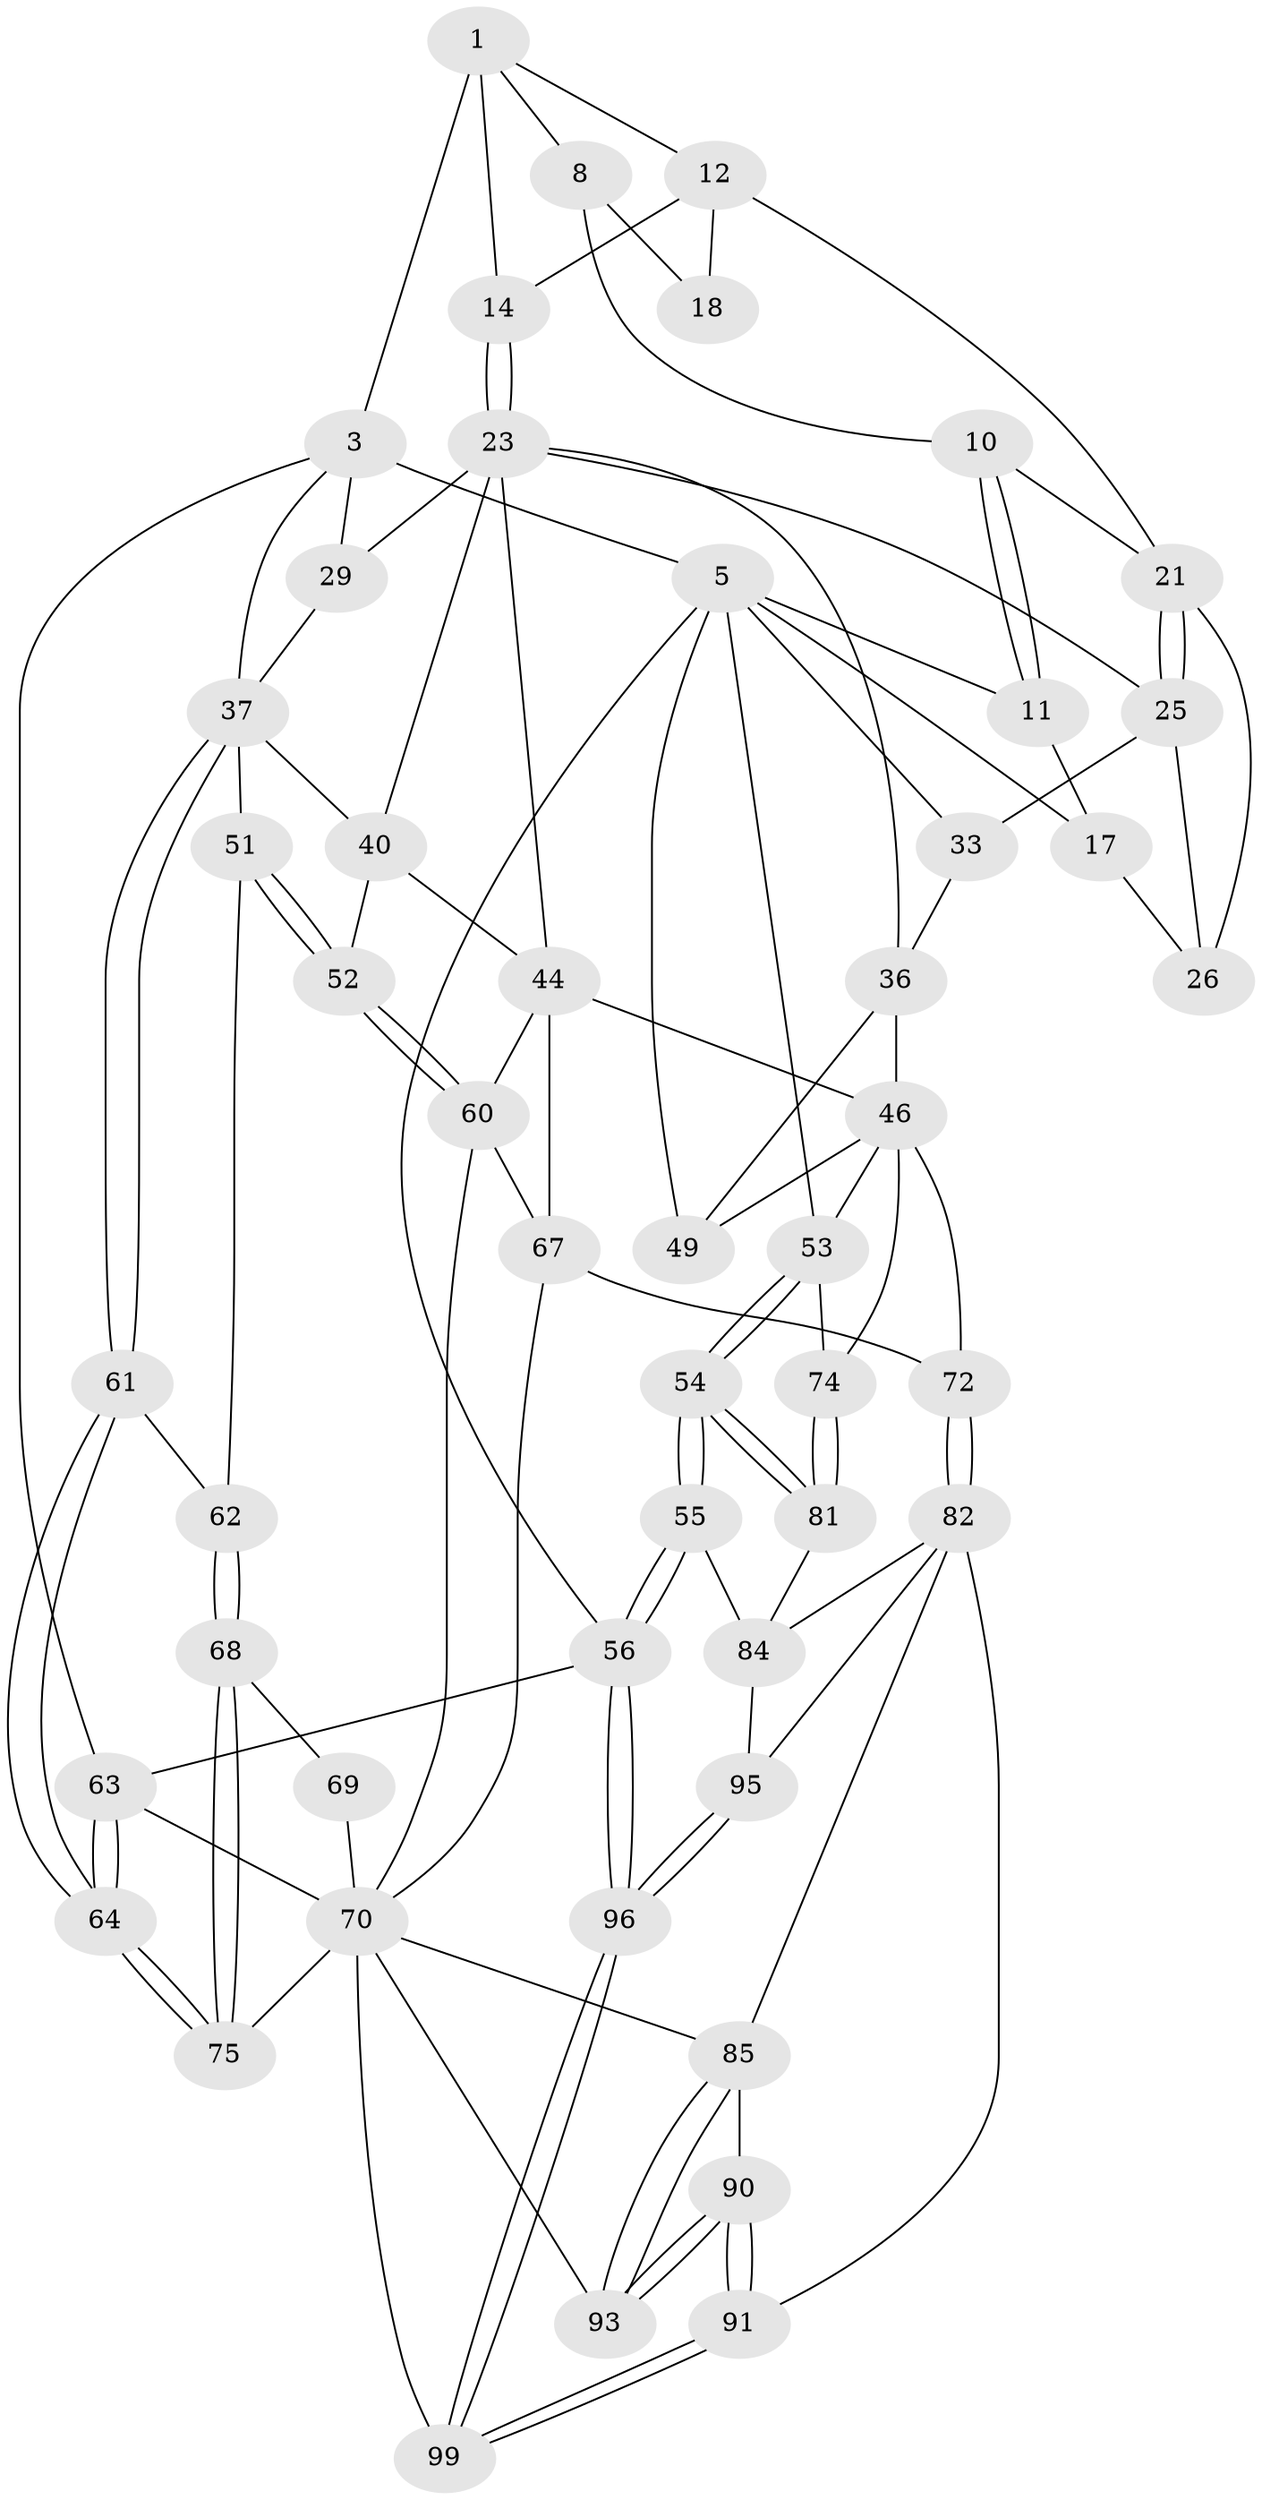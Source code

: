 // original degree distribution, {3: 0.02, 5: 0.44, 6: 0.26, 4: 0.28}
// Generated by graph-tools (version 1.1) at 2025/17/03/09/25 04:17:02]
// undirected, 50 vertices, 116 edges
graph export_dot {
graph [start="1"]
  node [color=gray90,style=filled];
  1 [pos="+0.3130017213574424+0",super="+7+2"];
  3 [pos="+1+0",super="+27+4"];
  5 [pos="+0+0",super="+16+6"];
  8 [pos="+0.3154443927559724+0.06952483354173726",super="+9"];
  10 [pos="+0.2692309475697824+0.1446330388443381"];
  11 [pos="+0.2279550901863603+0.03422425499211009"];
  12 [pos="+0.42016340092828836+0.023639151865357335",super="+13"];
  14 [pos="+0.6068780189837256+0.09070329553618242"];
  17 [pos="+0.12287371401212628+0.09752273038872113"];
  18 [pos="+0.3549881738418875+0.07964576437366648",super="+20"];
  21 [pos="+0.4033276622442369+0.16742358986249675",super="+22"];
  23 [pos="+0.6213158960757419+0.22637827073869032",super="+30+24"];
  25 [pos="+0.43903285063302555+0.24875596418847035",super="+32"];
  26 [pos="+0.2539557462695722+0.1710599414205449"];
  29 [pos="+0.6962898113524202+0.2596535238827209"];
  33 [pos="+0.22940791535310784+0.29704253206352826"];
  36 [pos="+0.2752596573213454+0.4194430568015699",super="+47"];
  37 [pos="+1+0.37586640438071117",super="+38"];
  40 [pos="+0.6620262325940431+0.5075943473311635",super="+41+43"];
  44 [pos="+0.41760761971432797+0.5690634570396504",super="+45+48"];
  46 [pos="+0.3448738803288895+0.5656915834682588",super="+57"];
  49 [pos="+0.12414819431714022+0.5012414068273311"];
  51 [pos="+0.7133077896183325+0.5410450595021407"];
  52 [pos="+0.6830999443521274+0.5444307090512551"];
  53 [pos="+0+0.6723513216705687",super="+59"];
  54 [pos="+0+0.8567417187898017"];
  55 [pos="+0+0.9702261172137077"];
  56 [pos="+0+1"];
  60 [pos="+0.638177018699585+0.6589973265637253",super="+65"];
  61 [pos="+1+0.5772531496036576"];
  62 [pos="+0.8557470752774443+0.6087482871397217"];
  63 [pos="+1+1"];
  64 [pos="+1+0.7572902267882351"];
  67 [pos="+0.40324855774740576+0.6680154006288194",super="+71"];
  68 [pos="+0.8046060609387697+0.7499677304723403"];
  69 [pos="+0.7664549493577758+0.7607376649196071"];
  70 [pos="+0.6434818598768361+0.6756798638095571",super="+76"];
  72 [pos="+0.30354140584136935+0.7921547698995121"];
  74 [pos="+0.16665350298216736+0.721327875027693"];
  75 [pos="+1+0.7720437992058298",super="+88"];
  81 [pos="+0.16397149195137117+0.7249403779583535"];
  82 [pos="+0.3039592540405586+0.7954460837797529",super="+83"];
  84 [pos="+0.13393289333061079+0.821896881813257",super="+89"];
  85 [pos="+0.4308754735132238+0.8630572274935006",super="+86"];
  90 [pos="+0.3662651748548025+0.9934899127879052"];
  91 [pos="+0.30273358825239177+1"];
  93 [pos="+0.4182488627072397+0.9388550064803444",super="+94"];
  95 [pos="+0.13120922692623574+0.9139981968617418"];
  96 [pos="+0.06716349464342324+1"];
  99 [pos="+0.2996521930792041+1"];
  1 -- 8;
  1 -- 12;
  1 -- 3 [weight=2];
  1 -- 14;
  3 -- 29;
  3 -- 5;
  3 -- 37;
  3 -- 63;
  5 -- 56;
  5 -- 17;
  5 -- 49;
  5 -- 33;
  5 -- 53;
  5 -- 11;
  8 -- 18 [weight=2];
  8 -- 10;
  10 -- 11;
  10 -- 11;
  10 -- 21;
  11 -- 17;
  12 -- 18 [weight=2];
  12 -- 21;
  12 -- 14;
  14 -- 23;
  14 -- 23;
  17 -- 26;
  21 -- 25;
  21 -- 25;
  21 -- 26;
  23 -- 40 [weight=2];
  23 -- 29;
  23 -- 36;
  23 -- 25;
  23 -- 44;
  25 -- 26;
  25 -- 33;
  29 -- 37;
  33 -- 36;
  36 -- 49;
  36 -- 46;
  37 -- 61;
  37 -- 61;
  37 -- 40;
  37 -- 51;
  40 -- 52;
  40 -- 44;
  44 -- 67;
  44 -- 46;
  44 -- 60;
  46 -- 49;
  46 -- 72;
  46 -- 74;
  46 -- 53;
  51 -- 52;
  51 -- 52;
  51 -- 62;
  52 -- 60;
  52 -- 60;
  53 -- 54;
  53 -- 54;
  53 -- 74;
  54 -- 55;
  54 -- 55;
  54 -- 81;
  54 -- 81;
  55 -- 56;
  55 -- 56;
  55 -- 84;
  56 -- 96;
  56 -- 96;
  56 -- 63;
  60 -- 67 [weight=2];
  60 -- 70;
  61 -- 62;
  61 -- 64;
  61 -- 64;
  62 -- 68;
  62 -- 68;
  63 -- 64;
  63 -- 64;
  63 -- 70;
  64 -- 75;
  64 -- 75;
  67 -- 72;
  67 -- 70;
  68 -- 69;
  68 -- 75;
  68 -- 75;
  69 -- 70 [weight=2];
  70 -- 99;
  70 -- 85;
  70 -- 75 [weight=2];
  70 -- 93 [weight=2];
  72 -- 82;
  72 -- 82;
  74 -- 81;
  74 -- 81;
  81 -- 84;
  82 -- 85;
  82 -- 91;
  82 -- 84;
  82 -- 95;
  84 -- 95;
  85 -- 93;
  85 -- 93;
  85 -- 90;
  90 -- 91;
  90 -- 91;
  90 -- 93;
  90 -- 93;
  91 -- 99;
  91 -- 99;
  95 -- 96;
  95 -- 96;
  96 -- 99;
  96 -- 99;
}
